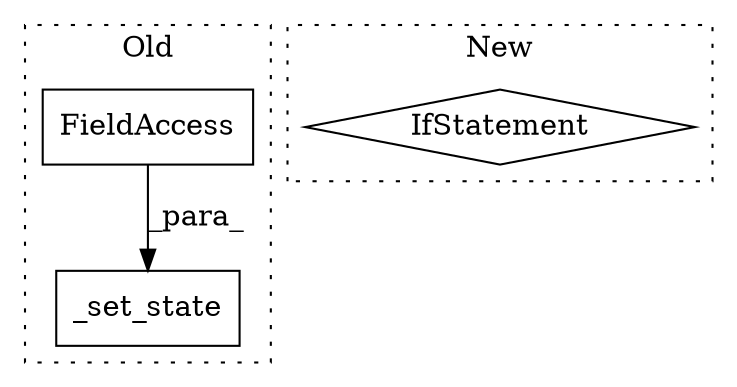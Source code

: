 digraph G {
subgraph cluster0 {
1 [label="_set_state" a="32" s="2609,2641" l="11,1" shape="box"];
3 [label="FieldAccess" a="22" s="2620" l="21" shape="box"];
label = "Old";
style="dotted";
}
subgraph cluster1 {
2 [label="IfStatement" a="25" s="3715,3737" l="4,2" shape="diamond"];
label = "New";
style="dotted";
}
3 -> 1 [label="_para_"];
}